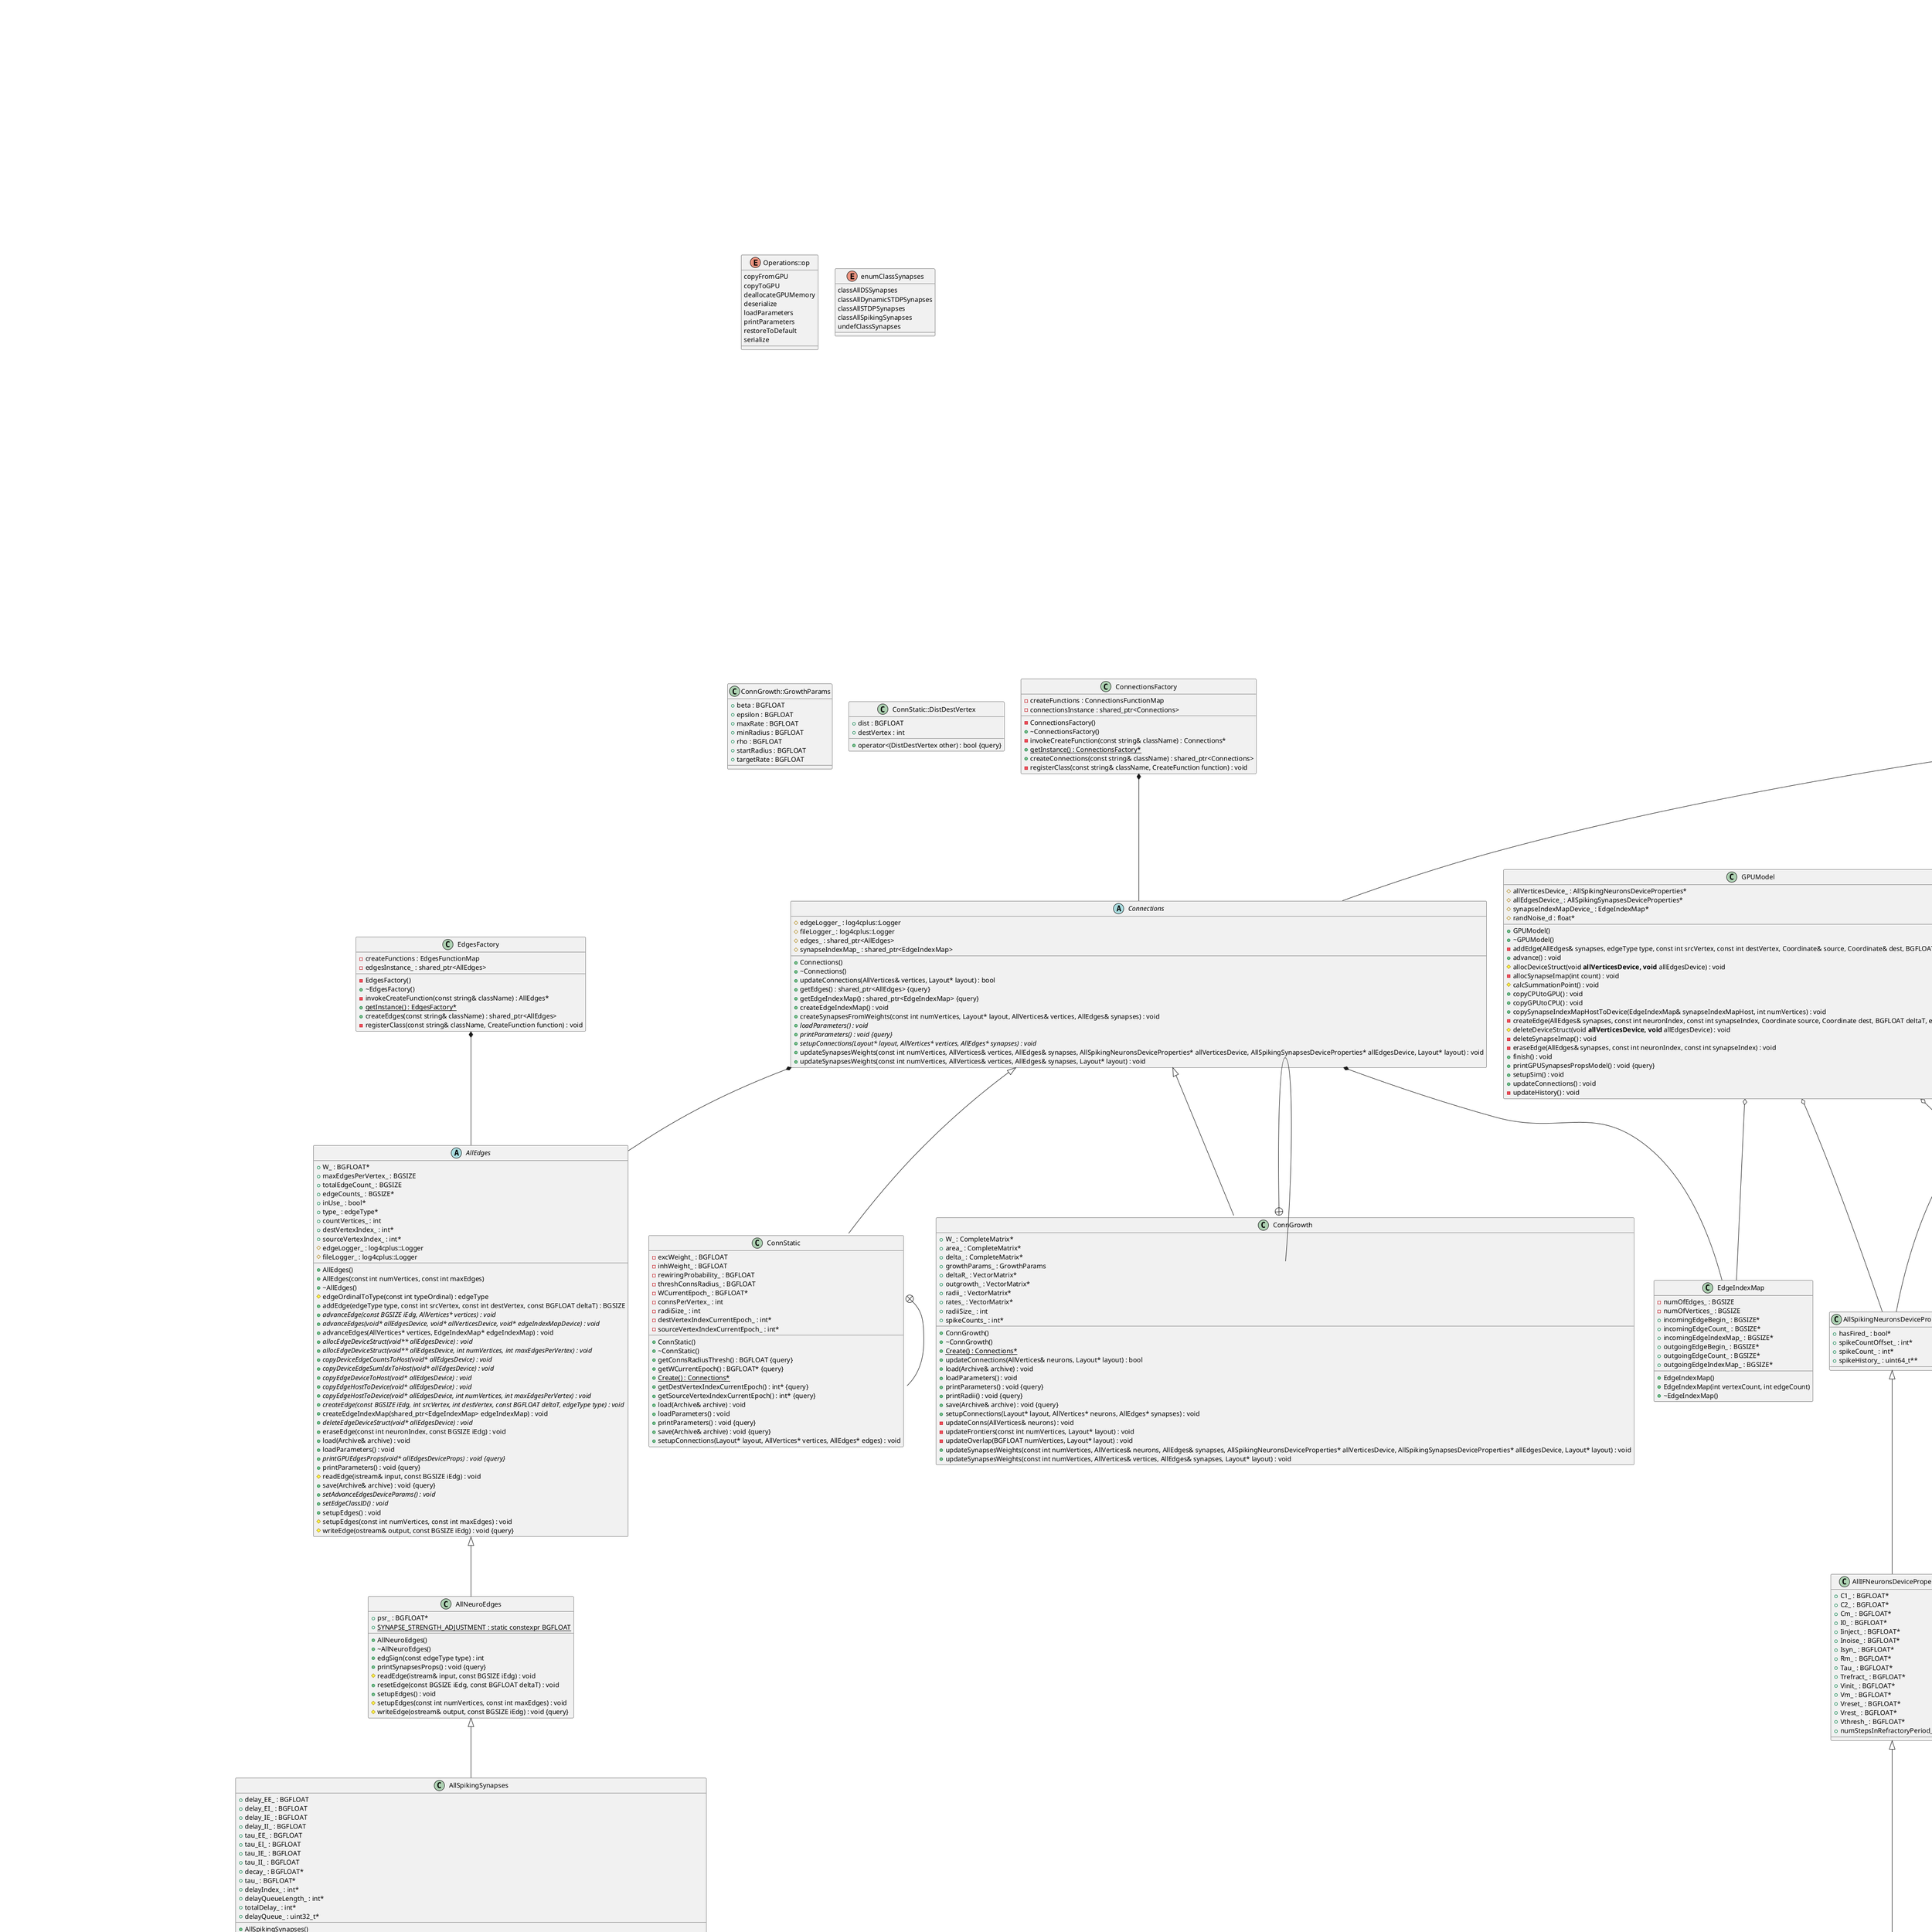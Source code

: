 @startuml GraphittiClassDiagram





/' Objects '/

class AllDSSynapses {
	+AllDSSynapses()
	+AllDSSynapses(const int numVertices, const int maxEdges)
	+~AllDSSynapses()
	+{static} Create() : AllEdges*
	+D_ : BGFLOAT*
	+F_ : BGFLOAT*
	+U_ : BGFLOAT*
	+r_ : BGFLOAT*
	+u_ : BGFLOAT*
	+lastSpike_ : uint64_t*
	#allocDeviceStruct(AllDSSynapsesDeviceProperties& allEdges, int numVertices, int maxEdgesPerVertex) : void
	+allocEdgeDeviceStruct(void** allEdgesDevice) : void
	+allocEdgeDeviceStruct(void** allEdgesDevice, int numVertices, int maxEdgesPerVertex) : void
	#changePSR(const BGSIZE iEdg, const BGFLOAT deltaT) : void
	#copyDeviceToHost(AllDSSynapsesDeviceProperties& allEdgesDeviceProps) : void
	+copyEdgeDeviceToHost(void* allEdgesDevice) : void
	+copyEdgeHostToDevice(void* allEdgesDevice) : void
	+copyEdgeHostToDevice(void* allEdgesDevice, int numVertices, int maxEdgesPerVertex) : void
	#copyHostToDevice(void* allEdgesDevice, AllDSSynapsesDeviceProperties& allEdgesDeviceProps, int numVertices, int maxEdgesPerVertex) : void
	+createEdge(const BGSIZE iEdg, int srcVertex, int destVertex, const BGFLOAT deltaT, edgeType type) : void
	#deleteDeviceStruct(AllDSSynapsesDeviceProperties& allEdgesDeviceProps) : void
	+deleteEdgeDeviceStruct(void* allEdgesDevice) : void
	+printGPUEdgesProps(void* allEdgesDeviceProps) : void {query}
	+printParameters() : void {query}
	+printSynapsesProps() : void {query}
	#readEdge(istream& input, const BGSIZE iEdg) : void
	+resetEdge(const BGSIZE iEdg, const BGFLOAT deltaT) : void
	+setEdgeClassID() : void
	+setupEdges() : void
	#setupEdges(const int numVertices, const int maxEdges) : void
	#writeEdge(ostream& output, const BGSIZE iEdg) : void {query}
}


class AllDynamicSTDPSynapses {
	+AllDynamicSTDPSynapses()
	+AllDynamicSTDPSynapses(const int numVertices, const int maxEdges)
	+~AllDynamicSTDPSynapses()
	+{static} Create() : AllEdges*
	+D_ : BGFLOAT*
	+F_ : BGFLOAT*
	+U_ : BGFLOAT*
	+r_ : BGFLOAT*
	+u_ : BGFLOAT*
	+lastSpike_ : uint64_t*
	#allocDeviceStruct(AllDynamicSTDPSynapsesDeviceProperties& allEdges, int numVertices, int maxEdgesPerVertex) : void
	+allocEdgeDeviceStruct(void** allEdgesDevice) : void
	+allocEdgeDeviceStruct(void** allEdgesDevice, int numVertices, int maxEdgesPerVertex) : void
	#changePSR(const BGSIZE iEdg, const BGFLOAT deltaT) : void
	#copyDeviceToHost(AllDynamicSTDPSynapsesDeviceProperties& allEdgesDeviceProps) : void
	+copyEdgeDeviceToHost(void* allEdgesDevice) : void
	+copyEdgeHostToDevice(void* allEdgesDevice) : void
	+copyEdgeHostToDevice(void* allEdgesDevice, int numVertices, int maxEdgesPerVertex) : void
	#copyHostToDevice(void* allEdgesDevice, AllDynamicSTDPSynapsesDeviceProperties& allEdgesDeviceProps, int numVertices, int maxEdgesPerVertex) : void
	+createEdge(const BGSIZE iEdg, int srcVertex, int destVertex, const BGFLOAT deltaT, edgeType type) : void
	#deleteDeviceStruct(AllDynamicSTDPSynapsesDeviceProperties& allEdgesDeviceProps) : void
	+deleteEdgeDeviceStruct(void* allEdgesDevice) : void
	+printGPUEdgesProps(void* allEdgesDeviceProps) : void {query}
	+printParameters() : void {query}
	+printSynapsesProps() : void {query}
	#readEdge(istream& input, const BGSIZE iEdg) : void
	+resetEdge(const BGSIZE iEdg, const BGFLOAT deltaT) : void
	+setEdgeClassID() : void
	+setupEdges() : void
	#setupEdges(const int numVertices, const int maxEdges) : void
	#writeEdge(ostream& output, const BGSIZE iEdg) : void {query}
}


abstract class AllEdges {
	+AllEdges()
	+AllEdges(const int numVertices, const int maxEdges)
	+~AllEdges()
	+W_ : BGFLOAT*
	+maxEdgesPerVertex_ : BGSIZE
	+totalEdgeCount_ : BGSIZE
	+edgeCounts_ : BGSIZE*
	+inUse_ : bool*
	#edgeOrdinalToType(const int typeOrdinal) : edgeType
	+type_ : edgeType*
	+countVertices_ : int
	+destVertexIndex_ : int*
	+sourceVertexIndex_ : int*
	#edgeLogger_ : log4cplus::Logger
	#fileLogger_ : log4cplus::Logger
	+addEdge(edgeType type, const int srcVertex, const int destVertex, const BGFLOAT deltaT) : BGSIZE
	+{abstract} advanceEdge(const BGSIZE iEdg, AllVertices* vertices) : void
	+{abstract} advanceEdges(void* allEdgesDevice, void* allVerticesDevice, void* edgeIndexMapDevice) : void
	+advanceEdges(AllVertices* vertices, EdgeIndexMap* edgeIndexMap) : void
	+{abstract} allocEdgeDeviceStruct(void** allEdgesDevice) : void
	+{abstract} allocEdgeDeviceStruct(void** allEdgesDevice, int numVertices, int maxEdgesPerVertex) : void
	+{abstract} copyDeviceEdgeCountsToHost(void* allEdgesDevice) : void
	+{abstract} copyDeviceEdgeSumIdxToHost(void* allEdgesDevice) : void
	+{abstract} copyEdgeDeviceToHost(void* allEdgesDevice) : void
	+{abstract} copyEdgeHostToDevice(void* allEdgesDevice) : void
	+{abstract} copyEdgeHostToDevice(void* allEdgesDevice, int numVertices, int maxEdgesPerVertex) : void
	+{abstract} createEdge(const BGSIZE iEdg, int srcVertex, int destVertex, const BGFLOAT deltaT, edgeType type) : void
	+createEdgeIndexMap(shared_ptr<EdgeIndexMap> edgeIndexMap) : void
	+{abstract} deleteEdgeDeviceStruct(void* allEdgesDevice) : void
	+eraseEdge(const int neuronIndex, const BGSIZE iEdg) : void
	+load(Archive& archive) : void
	+loadParameters() : void
	+{abstract} printGPUEdgesProps(void* allEdgesDeviceProps) : void {query}
	+printParameters() : void {query}
	#readEdge(istream& input, const BGSIZE iEdg) : void
	+save(Archive& archive) : void {query}
	+{abstract} setAdvanceEdgesDeviceParams() : void
	+{abstract} setEdgeClassID() : void
	+setupEdges() : void
	#setupEdges(const int numVertices, const int maxEdges) : void
	#writeEdge(ostream& output, const BGSIZE iEdg) : void {query}
}


class AllIFNeurons {
	+AllIFNeurons()
	+~AllIFNeurons()
	-IinjectRange_ : BGFLOAT
	-InoiseRange_ : BGFLOAT
	-VinitRange_ : BGFLOAT
	-VresetRange_ : BGFLOAT
	-VrestingRange_ : BGFLOAT
	-VthreshRange_ : BGFLOAT
	-starterVresetRange_ : BGFLOAT
	-starterVthreshRange_ : BGFLOAT
	+C1_ : BGFLOAT*
	+C2_ : BGFLOAT*
	+Cm_ : BGFLOAT*
	+I0_ : BGFLOAT*
	+Iinject_ : BGFLOAT*
	+Inoise_ : BGFLOAT*
	+Isyn_ : BGFLOAT*
	+Rm_ : BGFLOAT*
	+Tau_ : BGFLOAT*
	+Trefract_ : BGFLOAT*
	+Vinit_ : BGFLOAT*
	+Vm_ : BGFLOAT*
	+Vreset_ : BGFLOAT*
	+Vrest_ : BGFLOAT*
	+Vthresh_ : BGFLOAT*
	+numStepsInRefractoryPeriod_ : int*
	+toString(const int index) : string {query}
	+advanceVertices(AllEdges& synapses, void* allVerticesDevice, void* allEdgesDevice, float* randNoise, EdgeIndexMap* edgeIndexMapDevice) : void
	#allocDeviceStruct(AllIFNeuronsDeviceProperties& allVerticesDevice) : void
	+allocNeuronDeviceStruct(void** allVerticesDevice) : void
	+clearNeuronSpikeCounts(void* allVerticesDevice) : void
	#copyDeviceToHost(AllIFNeuronsDeviceProperties& allVerticesDevice) : void
	#copyHostToDevice(AllIFNeuronsDeviceProperties& allVerticesDevice) : void
	+copyNeuronDeviceSpikeCountsToHost(void* allVerticesDevice) : void
	+copyNeuronDeviceSpikeHistoryToHost(void* allVerticesDevice) : void
	+copyNeuronDeviceToHost(void* allVerticesDevice) : void
	+copyNeuronHostToDevice(void* allVerticesDevice) : void
	+createAllVertices(Layout* layout) : void
	#createNeuron(int neuronIndex, Layout* layout) : void
	#deleteDeviceStruct(AllIFNeuronsDeviceProperties& allVerticesDevice) : void
	+deleteNeuronDeviceStruct(void* allVerticesDevice) : void
	+deserialize(istream& input) : void
	#initNeuronConstsFromParamValues(int neuronIndex, const BGFLOAT deltaT) : void
	+loadParameters() : void
	+printParameters() : void {query}
	#readNeuron(istream& input, int i) : void
	+serialize(ostream& output) : void {query}
	#setNeuronDefaults(const int index) : void
	+setupVertices() : void
	#writeNeuron(ostream& output, int i) : void {query}
}


class AllIZHNeurons {
	+AllIZHNeurons()
	+~AllIZHNeurons()
	+{static} Create() : AllVertices*
	-excAconst_ : BGFLOAT
	-excBconst_ : BGFLOAT
	-excCconst_ : BGFLOAT
	-excDconst_ : BGFLOAT
	-inhAconst_ : BGFLOAT
	-inhBconst_ : BGFLOAT
	-inhCconst_ : BGFLOAT
	-inhDconst_ : BGFLOAT
	+Aconst_ : BGFLOAT*
	+Bconst_ : BGFLOAT*
	+C3_ : BGFLOAT*
	+Cconst_ : BGFLOAT*
	+Dconst_ : BGFLOAT*
	+u_ : BGFLOAT*
	-{static} DEFAULT_a : static constexpr BGFLOAT
	-{static} DEFAULT_b : static constexpr BGFLOAT
	-{static} DEFAULT_c : static constexpr BGFLOAT
	-{static} DEFAULT_d : static constexpr BGFLOAT
	+toString(const int index) : string {query}
	#advanceNeuron(const int index) : void
	+advanceVertices(AllEdges& synapses, void* allVerticesDevice, void* allEdgesDevice, float* randNoise, EdgeIndexMap* edgeIndexMapDevice) : void
	#allocDeviceStruct(AllIZHNeuronsDeviceProperties& allVerticesDevice) : void
	+allocNeuronDeviceStruct(void** allVerticesDevice) : void
	+clearNeuronSpikeCounts(void* allVerticesDevice) : void
	#copyDeviceToHost(AllIZHNeuronsDeviceProperties& allVerticesDevice) : void
	#copyHostToDevice(AllIZHNeuronsDeviceProperties& allVerticesDevice) : void
	+copyNeuronDeviceSpikeCountsToHost(void* allVerticesDevice) : void
	+copyNeuronDeviceSpikeHistoryToHost(void* allVerticesDevice) : void
	+copyNeuronDeviceToHost(void* allVerticesDevice) : void
	+copyNeuronHostToDevice(void* allVerticesDevice) : void
	+createAllVertices(Layout* layout) : void
	#createNeuron(int neuronIndex, Layout* layout) : void
	#deleteDeviceStruct(AllIZHNeuronsDeviceProperties& allVerticesDevice) : void
	+deleteNeuronDeviceStruct(void* allVerticesDevice) : void
	+deserialize(istream& input) : void
	#fire(const int index) : void
	#initNeuronConstsFromParamValues(int neuronIndex, const BGFLOAT deltaT) : void
	+printParameters() : void {query}
	#readNeuron(istream& input, int index) : void
	+serialize(ostream& output) : void {query}
	#setNeuronDefaults(const int index) : void
	+setupVertices() : void
	#writeNeuron(ostream& output, int index) : void {query}
}


class AllLIFNeurons {
	+AllLIFNeurons()
	+~AllLIFNeurons()
	+{static} Create() : AllVertices*
	#advanceNeuron(const int index) : void
	+advanceVertices(AllEdges& synapses, void* allVerticesDevice, void* allEdgesDevice, float* randNoise, EdgeIndexMap* edgeIndexMapDevice) : void
	#fire(const int index) : void
	+printParameters() : void {query}
}


class AllNeuroEdges {
	+AllNeuroEdges()
	+~AllNeuroEdges()
	+psr_ : BGFLOAT*
	+edgSign(const edgeType type) : int
	+{static} SYNAPSE_STRENGTH_ADJUSTMENT : static constexpr BGFLOAT
	+printSynapsesProps() : void {query}
	#readEdge(istream& input, const BGSIZE iEdg) : void
	+resetEdge(const BGSIZE iEdg, const BGFLOAT deltaT) : void
	+setupEdges() : void
	#setupEdges(const int numVertices, const int maxEdges) : void
	#writeEdge(ostream& output, const BGSIZE iEdg) : void {query}
}


class AllSTDPSynapses {
	+AllSTDPSynapses()
	+AllSTDPSynapses(const int numVertices, const int maxEdges)
	+~AllSTDPSynapses()
	+{static} Create() : AllEdges*
	+Aneg_E_ : BGFLOAT
	+Aneg_I_ : BGFLOAT
	+Apos_E_ : BGFLOAT
	+Apos_I_ : BGFLOAT
	+Wex_E_ : BGFLOAT
	+Wex_I_ : BGFLOAT
	+defaultSTDPgap_ : BGFLOAT
	#synapticWeightModification(const BGSIZE iEdg, BGFLOAT edgeWeight, double delta) : BGFLOAT
	+tauneg_E_ : BGFLOAT
	+tauneg_I_ : BGFLOAT
	+taupos_E_ : BGFLOAT
	+taupos_I_ : BGFLOAT
	+tauspost_E_ : BGFLOAT
	+tauspost_I_ : BGFLOAT
	+tauspre_E_ : BGFLOAT
	+tauspre_I_ : BGFLOAT
	+Aneg_ : BGFLOAT*
	+Apos_ : BGFLOAT*
	+STDPgap_ : BGFLOAT*
	+Wex_ : BGFLOAT*
	+muneg_ : BGFLOAT*
	+mupos_ : BGFLOAT*
	+tauneg_ : BGFLOAT*
	+taupos_ : BGFLOAT*
	+tauspost_ : BGFLOAT*
	+tauspre_ : BGFLOAT*
	+allowBackPropagation() : bool
	#isSpikeQueuePost(const BGSIZE iEdg) : bool
	+delayIndexPost_ : int*
	+delayQueuePostLength_ : int*
	+totalDelayPost_ : int*
	+delayQueuePost_ : uint32_t*
	+advanceEdge(const BGSIZE iEdg, AllVertices* neurons) : void
	+advanceEdges(void* allEdgesDevice, void* allVerticesDevice, void* edgeIndexMapDevice) : void
	#allocDeviceStruct(AllSTDPSynapsesDeviceProperties& allEdgesDevice, int numVertices, int maxEdgesPerVertex) : void
	+allocEdgeDeviceStruct(void** allEdgesDevice) : void
	+allocEdgeDeviceStruct(void** allEdgesDevice, int numVertices, int maxEdgesPerVertex) : void
	#copyDeviceToHost(AllSTDPSynapsesDeviceProperties& allEdgesDevice) : void
	+copyEdgeDeviceToHost(void* allEdgesDevice) : void
	+copyEdgeHostToDevice(void* allEdgesDevice) : void
	+copyEdgeHostToDevice(void* allEdgesDevice, int numVertices, int maxEdgesPerVertex) : void
	#copyHostToDevice(void* allEdgesDevice, AllSTDPSynapsesDeviceProperties& allEdgesDeviceProps, int numVertices, int maxEdgesPerVertex) : void
	+createEdge(const BGSIZE iEdg, int srcVertex, int destVertex, const BGFLOAT deltaT, edgeType type) : void
	#deleteDeviceStruct(AllSTDPSynapsesDeviceProperties& allEdgesDevice) : void
	+deleteEdgeDeviceStruct(void* allEdgesDevice) : void
	#initSpikeQueue(const BGSIZE iEdg) : void
	+loadParameters() : void
	+postSpikeHit(const BGSIZE iEdg) : void
	+printGPUEdgesProps(void* allEdgesDeviceProps) : void {query}
	+printParameters() : void {query}
	+printSynapsesProps() : void {query}
	#readEdge(istream& input, const BGSIZE iEdg) : void
	+resetEdge(const BGSIZE iEdg, const BGFLOAT deltaT) : void
	+setEdgeClassID() : void
	+setupEdges() : void
	#setupEdges(const int numVertices, const int maxEdges) : void
	-stdpLearning(const BGSIZE iEdg, double delta, double epost, double epre, int srcVertex, int destVertex) : void
	#writeEdge(ostream& output, const BGSIZE iEdg) : void {query}
}


abstract class AllSpikingNeurons {
	+AllSpikingNeurons()
	+~AllSpikingNeurons()
	#fAllowBackPropagation_ : bool
	+getSpikeHistory(int index, int offIndex) : uint64_t
	+vertexEvents_ : vector<EventBuffer>
	+hasFired_ : vector<bool>
	#{abstract} advanceNeuron(const int index) : void
	+advanceVertices(AllEdges& synapses, const EdgeIndexMap* edgeIndexMap) : void
	#clearDeviceSpikeCounts(AllSpikingNeuronsDeviceProperties& allVerticesDevice) : void
	+{abstract} clearNeuronSpikeCounts(void* allVerticesDevice) : void
	+clearSpikeCounts() : void
	#copyDeviceSpikeCountsToHost(AllSpikingNeuronsDeviceProperties& allVerticesDevice) : void
	#copyDeviceSpikeHistoryToHost(AllSpikingNeuronsDeviceProperties& allVerticesDevice) : void
	+{abstract} copyNeuronDeviceSpikeCountsToHost(void* allVerticesDevice) : void
	+{abstract} copyNeuronDeviceSpikeHistoryToHost(void* allVerticesDevice) : void
	#fire(const int index) : void
	+setAdvanceVerticesDeviceParams(AllEdges& synapses) : void
	+setupVertices() : void
}


class AllSpikingSynapses {
	+AllSpikingSynapses()
	+AllSpikingSynapses(const int numVertices, const int maxEdges)
	+~AllSpikingSynapses()
	+{static} Create() : AllEdges*
	+delay_EE_ : BGFLOAT
	+delay_EI_ : BGFLOAT
	+delay_IE_ : BGFLOAT
	+delay_II_ : BGFLOAT
	+tau_EE_ : BGFLOAT
	+tau_EI_ : BGFLOAT
	+tau_IE_ : BGFLOAT
	+tau_II_ : BGFLOAT
	+decay_ : BGFLOAT*
	+tau_ : BGFLOAT*
	+allowBackPropagation() : bool
	#isSpikeQueue(const BGSIZE iEdg) : bool
	#updateDecay(const BGSIZE iEdg, const BGFLOAT deltaT) : bool
	+delayIndex_ : int*
	+delayQueueLength_ : int*
	+totalDelay_ : int*
	+delayQueue_ : uint32_t*
	+advanceEdge(const BGSIZE iEdg, AllVertices* neurons) : void
	+advanceEdges(void* allEdgesDevice, void* allVerticesDevice, void* edgeIndexMapDevice) : void
	#allocDeviceStruct(AllSpikingSynapsesDeviceProperties& allEdgesDevice, int numVertices, int maxEdgesPerVertex) : void
	+allocEdgeDeviceStruct(void** allEdgesDevice) : void
	+allocEdgeDeviceStruct(void** allEdgesDevice, int numVertices, int maxEdgesPerVertex) : void
	#changePSR(const BGSIZE iEdg, const BGFLOAT deltaT) : void
	+copyDeviceEdgeCountsToHost(void* allEdgesDevice) : void
	+copyDeviceEdgeSumIdxToHost(void* allEdgesDevice) : void
	#copyDeviceToHost(AllSpikingSynapsesDeviceProperties& allEdgesDevice) : void
	+copyEdgeDeviceToHost(void* allEdgesDevice) : void
	+copyEdgeHostToDevice(void* allEdgesDevice) : void
	+copyEdgeHostToDevice(void* allEdgesDevice, int numVertices, int maxEdgesPerVertex) : void
	#copyHostToDevice(void* allEdgesDevice, AllSpikingSynapsesDeviceProperties& allEdgesDeviceProps, int numVertices, int maxEdgesPerVertex) : void
	+createEdge(const BGSIZE iEdg, int srcVertex, int destVertex, const BGFLOAT deltaT, edgeType type) : void
	#deleteDeviceStruct(AllSpikingSynapsesDeviceProperties& allEdgesDevice) : void
	+deleteEdgeDeviceStruct(void* allEdgesDevice) : void
	#initSpikeQueue(const BGSIZE iEdg) : void
	+loadParameters() : void
	+postSpikeHit(const BGSIZE iEdg) : void
	+preSpikeHit(const BGSIZE iEdg) : void
	+printGPUEdgesProps(void* allEdgesDeviceProps) : void {query}
	+printParameters() : void {query}
	+printSynapsesProps() : void {query}
	#readEdge(istream& input, const BGSIZE iEdg) : void
	+resetEdge(const BGSIZE iEdg, const BGFLOAT deltaT) : void
	+setAdvanceEdgesDeviceParams() : void
	+setEdgeClassID() : void
	+setupEdges() : void
	#setupEdges(const int numVertices, const int maxEdges) : void
	#writeEdge(ostream& output, const BGSIZE iEdg) : void {query}
}


abstract class AllVertices {
	+AllVertices()
	+~AllVertices()
	+summationPoints_ : BGFLOAT*
	#size_ : int
	#fileLogger_ : log4cplus::Logger
	#vertexLogger_ : log4cplus::Logger
	+{abstract} toString(const int i) : string {query}
	+{abstract} advanceVertices(AllEdges& edges, void* allVerticesDevice, void* allEdgesDevice, float* randNoise, EdgeIndexMap* edgeIndexMapDevice) : void
	+{abstract} advanceVertices(AllEdges& edges, const EdgeIndexMap* edgeIndexMap) : void
	+{abstract} allocNeuronDeviceStruct(void** allVerticesDevice) : void
	+{abstract} copyNeuronDeviceToHost(void* allVerticesDevice) : void
	+{abstract} copyNeuronHostToDevice(void* allVerticesDevice) : void
	+{abstract} createAllVertices(Layout* layout) : void
	+{abstract} deleteNeuronDeviceStruct(void* allVerticesDevice) : void
	+{abstract} loadParameters() : void
	+printParameters() : void {query}
	+{abstract} setAdvanceVerticesDeviceParams(AllEdges& edges) : void
	+setupVertices() : void
}


class CPUModel {
	+CPUModel()
	+~CPUModel()
	+advance() : void
	+copyCPUtoGPU() : void
	+copyGPUtoCPU() : void
	+finish() : void
	+updateConnections() : void
}


class ConnGrowth {
	+ConnGrowth()
	+~ConnGrowth()
	+W_ : CompleteMatrix*
	+area_ : CompleteMatrix*
	+delta_ : CompleteMatrix*
	+{static} Create() : Connections*
	+growthParams_ : GrowthParams
	+deltaR_ : VectorMatrix*
	+outgrowth_ : VectorMatrix*
	+radii_ : VectorMatrix*
	+rates_ : VectorMatrix*
	+updateConnections(AllVertices& neurons, Layout* layout) : bool
	+radiiSize_ : int
	+spikeCounts_ : int*
	+load(Archive& archive) : void
	+loadParameters() : void
	+printParameters() : void {query}
	+printRadii() : void {query}
	+save(Archive& archive) : void {query}
	+setupConnections(Layout* layout, AllVertices* neurons, AllEdges* synapses) : void
	-updateConns(AllVertices& neurons) : void
	-updateFrontiers(const int numVertices, Layout* layout) : void
	-updateOverlap(BGFLOAT numVertices, Layout* layout) : void
	+updateSynapsesWeights(const int numVertices, AllVertices& neurons, AllEdges& synapses, AllSpikingNeuronsDeviceProperties* allVerticesDevice, AllSpikingSynapsesDeviceProperties* allEdgesDevice, Layout* layout) : void
	+updateSynapsesWeights(const int numVertices, AllVertices& vertices, AllEdges& synapses, Layout* layout) : void
}


class ConnStatic {
	+ConnStatic()
	+~ConnStatic()
	-excWeight_ : BGFLOAT
	+getConnsRadiusThresh() : BGFLOAT {query}
	-inhWeight_ : BGFLOAT
	-rewiringProbability_ : BGFLOAT
	-threshConnsRadius_ : BGFLOAT
	-WCurrentEpoch_ : BGFLOAT*
	+getWCurrentEpoch() : BGFLOAT* {query}
	+{static} Create() : Connections*
	-connsPerVertex_ : int
	-radiiSize_ : int
	-destVertexIndexCurrentEpoch_ : int*
	+getDestVertexIndexCurrentEpoch() : int* {query}
	+getSourceVertexIndexCurrentEpoch() : int* {query}
	-sourceVertexIndexCurrentEpoch_ : int*
	+load(Archive& archive) : void
	+loadParameters() : void
	+printParameters() : void {query}
	+save(Archive& archive) : void {query}
	+setupConnections(Layout* layout, AllVertices* vertices, AllEdges* edges) : void
}


abstract class Connections {
	+Connections()
	+~Connections()
	+updateConnections(AllVertices& vertices, Layout* layout) : bool
	#edgeLogger_ : log4cplus::Logger
	#fileLogger_ : log4cplus::Logger
	#edges_ : shared_ptr<AllEdges>
	+getEdges() : shared_ptr<AllEdges> {query}
	+getEdgeIndexMap() : shared_ptr<EdgeIndexMap> {query}
	#synapseIndexMap_ : shared_ptr<EdgeIndexMap>
	+createEdgeIndexMap() : void
	+createSynapsesFromWeights(const int numVertices, Layout* layout, AllVertices& vertices, AllEdges& synapses) : void
	+{abstract} loadParameters() : void
	+{abstract} printParameters() : void {query}
	+{abstract} setupConnections(Layout* layout, AllVertices* vertices, AllEdges* synapses) : void
	+updateSynapsesWeights(const int numVertices, AllVertices& vertices, AllEdges& synapses, AllSpikingNeuronsDeviceProperties* allVerticesDevice, AllSpikingSynapsesDeviceProperties* allEdgesDevice, Layout* layout) : void
	+updateSynapsesWeights(const int numVertices, AllVertices& vertices, AllEdges& synapses, Layout* layout) : void
}


class ConnectionsFactory {
	-ConnectionsFactory()
	+~ConnectionsFactory()
	-invokeCreateFunction(const string& className) : Connections*
	+{static} getInstance() : ConnectionsFactory*
	-createFunctions : ConnectionsFunctionMap
	-connectionsInstance : shared_ptr<Connections>
	+createConnections(const string& className) : shared_ptr<Connections>
	-registerClass(const string& className, CreateFunction function) : void
}


class DynamicLayout {
	+DynamicLayout()
	+~DynamicLayout()
	-fractionEndogenouslyActive_ : BGFLOAT
	-fractionExcitatory_ : BGFLOAT
	+{static} Create() : Layout*
	+edgType(const int srcVertex, const int destVertex) : edgeType
	+generateVertexTypeMap(int numVertices) : void
	+initStarterMap(const int numVertices) : void
	+loadParameters() : void
	+printParameters() : void {query}
}


class EdgesFactory {
	-EdgesFactory()
	+~EdgesFactory()
	-invokeCreateFunction(const string& className) : AllEdges*
	+{static} getInstance() : EdgesFactory*
	-createFunctions : EdgesFunctionMap
	+createEdges(const string& className) : shared_ptr<AllEdges>
	-edgesInstance_ : shared_ptr<AllEdges>
	-registerClass(const string& className, CreateFunction function) : void
}


class EventBuffer {
	+EventBuffer(int maxEvents)
	-epochStart_ : int
	+getNumElementsInEpoch() : int {query}
	-numElementsInEpoch_ : int
	-bufferEnd_ : int
	-bufferFront_ : int
	+getPastEvent(int offset) : uint64_t {query}
	+operator[](int i) : uint64_t {query}
	-dataSeries_ : vector<uint64_t>
	+clear() : void
	+insertEvent(uint64_t timeStep) : void
	+resize(int maxEvents) : void
	+startNewEpoch() : void
}


class FixedLayout {
	+FixedLayout()
	+~FixedLayout()
	+{static} Create() : Layout*
	+edgType(const int srcVertex, const int destVertex) : edgeType
	+generateVertexTypeMap(int numVertices) : void
	+initStarterMap(const int numVertices) : void
	+loadParameters() : void
	+printParameters() : void {query}
}


class GPUModel {
	+GPUModel()
	+~GPUModel()
	#allVerticesDevice_ : AllSpikingNeuronsDeviceProperties*
	#allEdgesDevice_ : AllSpikingSynapsesDeviceProperties*
	#synapseIndexMapDevice_ : EdgeIndexMap*
	#randNoise_d : float*
	-addEdge(AllEdges& synapses, edgeType type, const int srcVertex, const int destVertex, Coordinate& source, Coordinate& dest, BGFLOAT deltaT) : void
	+advance() : void
	#allocDeviceStruct(void** allVerticesDevice, void** allEdgesDevice) : void
	-allocSynapseImap(int count) : void
	#calcSummationPoint() : void
	+copyCPUtoGPU() : void
	+copyGPUtoCPU() : void
	+copySynapseIndexMapHostToDevice(EdgeIndexMap& synapseIndexMapHost, int numVertices) : void
	-createEdge(AllEdges& synapses, const int neuronIndex, const int synapseIndex, Coordinate source, Coordinate dest, BGFLOAT deltaT, edgeType type) : void
	#deleteDeviceStruct(void** allVerticesDevice, void** allEdgesDevice) : void
	-deleteSynapseImap() : void
	-eraseEdge(AllEdges& synapses, const int neuronIndex, const int synapseIndex) : void
	+finish() : void
	+printGPUSynapsesPropsModel() : void {query}
	+setupSim() : void
	+updateConnections() : void
	-updateHistory() : void
}


class GenericFunctionNode {
	+GenericFunctionNode(const Operations::op& operationType, const std::function<void ( )>& function)
	-function<void()
	+~GenericFunctionNode()
	+invokeFunction(const Operations::op& operation) : bool {query}
}


class Hdf5GrowthRecorder {
	+Hdf5GrowthRecorder()
	+~Hdf5GrowthRecorder()
	#radiiHistory_ : BGFLOAT*
	#ratesHistory_ : BGFLOAT*
	#dataSetRadiiHist_ : DataSet
	#dataSetRatesHist_ : DataSet
	+{static} Create() : Recorder*
	+compileHistories(AllVertices& neurons) : void
	+getValues() : void
	#initDataSet() : void
	+initDefaultValues() : void
	+initValues() : void
	+printParameters() : void
	+term() : void
	#writeRadiiRates() : void
}


class Hdf5Recorder {
	+Hdf5Recorder()
	#dataSetNeuronThresh_ : DataSet*
	#dataSetNeuronTypes_ : DataSet*
	#dataSetProbedNeurons_ : DataSet*
	#dataSetSimulationEndTime_ : DataSet*
	#dataSetSpikesHist_ : DataSet*
	#dataSetSpikesProbedNeurons_ : DataSet*
	#dataSetStarterNeurons_ : DataSet*
	#dataSetTsim_ : DataSet*
	#dataSetXloc_ : DataSet*
	#dataSetYloc_ : DataSet*
	#resultOut_ : H5File*
	+{static} Create() : Recorder*
	#offsetSpikesProbedNeurons_ : hsize_t*
	#spikesHistory_ : int*
	#spikesProbedNeurons_ : vector<uint64_t>*
	+compileHistories(AllVertices& neurons) : void
	#getStarterNeuronMatrix(VectorMatrix& matrix, const bool* starterMap) : void
	+getValues() : void
	+init() : void
	#initDataSet() : void
	+initDefaultValues() : void
	+initValues() : void
	+printParameters() : void
	+saveSimData(const AllVertices& neurons) : void
	+term() : void
}


abstract class IFunctionNode {
	+~IFunctionNode()
	#operationType_ : Operations::op
	+{abstract} invokeFunction(const Operations::op& operation) : bool {query}
}


abstract class Recorder {
	+~Recorder()
	#fileLogger_ : log4cplus::Logger
	#resultFileName_ : string
	+{abstract} compileHistories(AllVertices& vertices) : void
	#{abstract} getStarterNeuronMatrix(VectorMatrix& matrix, const bool* starterMap) : void
	+{abstract} getValues() : void
	+{abstract} init() : void
	+{abstract} initDefaultValues() : void
	+{abstract} initValues() : void
	+{abstract} printParameters() : void
	+{abstract} saveSimData(const AllVertices& vertices) : void
	+{abstract} term() : void
}


abstract class Layout {
	+Layout()
	+~Layout()
	+numCallerVertices_ : BGSIZE
	+numEndogenouslyActiveNeurons_ : BGSIZE
	+dist2_ : CompleteMatrix*
	+dist_ : CompleteMatrix*
	+xloc_ : VectorMatrix*
	+yloc_ : VectorMatrix*
	-gridLayout_ : bool
	+starterMap_ : bool*
	+{abstract} edgType(const int srcVertex, const int destVertex) : edgeType
	#fileLogger_ : log4cplus::Logger
	+getVertices() : shared_ptr<AllVertices> {query}
	#vertices_ : shared_ptr<AllVertices>
	#callerVertexList_ : vector<int>
	#endogenouslyActiveNeuronList_ : vector<int>
	#inhibitoryNeuronLayout_ : vector<int>
	+probedNeuronList_ : vector<int>
	#psapVertexList_ : vector<int>
	#responderVertexList_ : vector<int>
	+vertexTypeMap_ : vertexType*
	+generateVertexTypeMap(int numVertices) : void
	+initStarterMap(const int numVertices) : void
	-initVerticesLocs() : void
	+{abstract} loadParameters() : void
	+printParameters() : void {query}
	+setupLayout() : void
}


class LayoutFactory {
	-LayoutFactory()
	+~LayoutFactory()
	-invokeCreateFunction(const string& className) : Layout*
	+{static} getInstance() : LayoutFactory*
	-createFunctions : LayoutFunctionMap
	+createLayout(const string& className) : shared_ptr<Layout>
	-layoutInstance : shared_ptr<Layout>
	-registerClass(const string& className, CreateFunction function) : void
}


abstract class Model {
	+Model()
	+~Model()
	#fileLogger_ : log4cplus::Logger
	#connections_ : shared_ptr<Connections>
	+getConnections() : shared_ptr<Connections> {query}
	+getRecorder() : shared_ptr<Recorder> {query}
	#recorder_ : shared_ptr<Recorder>
	+getLayout() : shared_ptr<Layout> {query}
	#layout_ : shared_ptr<Layout>
	+{abstract} advance() : void
	#{abstract} copyCPUtoGPU() : void
	#{abstract} copyGPUtoCPU() : void
	#createAllVertices() : void
	+{abstract} finish() : void
	#logSimStep() : void {query}
	+saveResults() : void
	+setupSim() : void
	+{abstract} updateConnections() : void
	+updateHistory() : void
}


class OperationManager {
	-OperationManager()
	+~OperationManager()
	+{static} getInstance() : OperationManager&
	-functionList_ : list<unique_ptr<IFunctionNode>>
	-logger_ : log4cplus::Logger
	+operationToString(const Operations::op& operation) : string {query}
	+executeOperation(const Operations::op& operation) : void {query}
	+registerOperation(const Operations::op& operation, const function<void ( )>& function) : void
}


class Operations {
}


class RecorderFactory {
	-RecorderFactory()
	+~RecorderFactory()
	-invokeCreateFunction(const string& className) : Recorder*
	+{static} getInstance() : RecorderFactory*
	-createFunctions : RecorderFunctionMap
	+createRecorder(const string& className) : shared_ptr<Recorder>
	-recorderInstance : shared_ptr<Recorder>
	-registerClass(const string& className, CreateFunction function) : void
}


class Simulator {
	-Simulator()
	+~Simulator()
	-deltaT_ : BGFLOAT
	-epochDuration_ : BGFLOAT
	+getDeltaT() : BGFLOAT {query}
	+getEpochDuration() : BGFLOAT {query}
	+getMaxRate() : BGFLOAT {query}
	-maxRate_ : BGFLOAT
	+{static} getInstance() : Simulator&
	+getShort_timer() : Timer
	+getTimer() : Timer
	-short_timer : Timer
	-timer : Timer
	+instantiateSimulatorObjects() : bool
	+getRgEndogenouslyActiveNeuronMap() : bool* {query}
	-rgEndogenouslyActiveNeuronMap_ : bool*
	-currentEpoch_ : int
	+getCurrentStep() : int {query}
	+getHeight() : int {query}
	+getMaxEdgesPerVertex() : int {query}
	+getMaxFiringRate() : int {query}
	+getNumEpochs() : int {query}
	+getTotalVertices() : int {query}
	+getWidth() : int {query}
	-height_ : int
	-maxEdgesPerVertex_ : int
	-maxFiringRate_ : int
	-numEpochs_ : int
	-totalNeurons_ : int
	-width_ : int
	-consoleLogger_ : log4cplus::Logger
	-edgeLogger_ : log4cplus::Logger
	-fileLogger_ : log4cplus::Logger
	+getInitRngSeed() : long {query}
	+getNoiseRngSeed() : long {query}
	-initRngSeed_ : long
	-noiseRngSeed_ : long
	+getModel() : shared_ptr<Model> {query}
	-model_ : shared_ptr<Model>
	-configFileName_ : string
	-deserializationFileName_ : string
	+getConfigFileName() : string {query}
	+getDeserializationFileName() : string {query}
	+getSerializationFileName() : string {query}
	+getStimulusFileName() : string {query}
	-serializationFileName_ : string
	-stimulusFileName_ : string
	+getRgNeuronTypeMap() : vertexType* {query}
	-rgNeuronTypeMap_ : vertexType*
	+advanceEpoch(const int& currentEpoch) : void {query}
	+copyCPUSynapseToGPU() : void
	+copyGPUSynapseToCPU() : void
	+finish() : void
	-freeResources() : void
	+loadParameters() : void
	+printParameters() : void {query}
	+reset() : void
	+saveResults() : void {query}
	+setConfigFileName(const string& fileName) : void
	+setDeserializationFileName(const string& fileName) : void
	+setSerializationFileName(const string& fileName) : void
	+setStimulusFileName(const string& fileName) : void
	+setup() : void
	+simulate() : void
}


class VerticesFactory {
	-VerticesFactory()
	+~VerticesFactory()
	-invokeCreateFunction(const string& className) : AllVertices*
	+{static} getInstance() : VerticesFactory*
	-createFunctions : VerticesFunctionMap
	+createVertices(const string& className) : shared_ptr<AllVertices>
	-verticesInstance : shared_ptr<AllVertices>
	-registerClass(const string& className, CreateFunction function) : void
}


class XmlRecorder {
	+XmlRecorder()
	+{static} Create() : Recorder*
	#variablesHistory_ : vector<vector<uint64_t>>
	#variableTable_ : vector<variableInfo>
	#resultOut_ : ofstream
	+compileHistories(AllVertices& vertices) : void
	#getStarterNeuronMatrix(VectorMatrix& matrix, const bool* starterMap) : void
	+getValues() : void
	+init() : void
	+initDefaultValues() : void
	+initValues() : void
	+printParameters() : void
	+saveSimData(const AllVertices& vertices) : void
	+term() : void
	+registerVariable(string varName, EventBuffer &recordVar) : void

	/' methods only used for unit test '/
	+XmlRecorder(string fileName_)
	+getNeuronName(int numIndex) const : string
	+getSingleNeuronEvents(int numIndex) const : &EventBuffer
	+getHistory() const : const &vector<vector<uint64_t>>
}


enum Operations::op {
	copyFromGPU
	copyToGPU
	deallocateGPUMemory
	deserialize
	loadParameters
	printParameters
	restoreToDefault
	serialize
}


enum enumClassSynapses {
	classAllDSSynapses
	classAllDynamicSTDPSynapses
	classAllSTDPSynapses
	classAllSpikingSynapses
	undefClassSynapses
}


class AllDSSynapsesDeviceProperties {
	+D_ : BGFLOAT*
	+F_ : BGFLOAT*
	+U_ : BGFLOAT*
	+r_ : BGFLOAT*
	+u_ : BGFLOAT*
	+lastSpike_ : uint64_t*
}


class AllDynamicSTDPSynapsesDeviceProperties {
	+D_ : BGFLOAT*
	+F_ : BGFLOAT*
	+U_ : BGFLOAT*
	+r_ : BGFLOAT*
	+u_ : BGFLOAT*
	+lastSpike_ : uint64_t*
}


class AllEdgesDeviceProperties {
	+W_ : BGFLOAT*
	+psr_ : BGFLOAT*
	+maxEdgesPerVertex_ : BGSIZE
	+totalEdgeCount_ : BGSIZE
	+edgeCounts_ : BGSIZE*
	+inUse_ : bool*
	+type_ : edgeType*
	+countVertices_ : int
	+destVertexIndex_ : int*
	+sourceVertexIndex_ : int*
}


class AllIFNeuronsDeviceProperties {
	+C1_ : BGFLOAT*
	+C2_ : BGFLOAT*
	+Cm_ : BGFLOAT*
	+I0_ : BGFLOAT*
	+Iinject_ : BGFLOAT*
	+Inoise_ : BGFLOAT*
	+Isyn_ : BGFLOAT*
	+Rm_ : BGFLOAT*
	+Tau_ : BGFLOAT*
	+Trefract_ : BGFLOAT*
	+Vinit_ : BGFLOAT*
	+Vm_ : BGFLOAT*
	+Vreset_ : BGFLOAT*
	+Vrest_ : BGFLOAT*
	+Vthresh_ : BGFLOAT*
	+numStepsInRefractoryPeriod_ : int*
}


class AllIZHNeuronsDeviceProperties {
	+Aconst_ : BGFLOAT*
	+Bconst_ : BGFLOAT*
	+C3_ : BGFLOAT*
	+Cconst_ : BGFLOAT*
	+Dconst_ : BGFLOAT*
	+u_ : BGFLOAT*
}


class AllSTDPSynapsesDeviceProperties {
	+Aneg_ : BGFLOAT*
	+Apos_ : BGFLOAT*
	+STDPgap_ : BGFLOAT*
	+Wex_ : BGFLOAT*
	+muneg_ : BGFLOAT*
	+mupos_ : BGFLOAT*
	+tauneg_ : BGFLOAT*
	+taupos_ : BGFLOAT*
	+tauspost_ : BGFLOAT*
	+tauspre_ : BGFLOAT*
	+useFroemkeDanSTDP_ : bool*
	+delayIndexPost_ : int*
	+delayQueuePostLength_ : int*
	+totalDelayPost_ : int*
	+delayQueuePost_ : uint32_t*
}


class AllSpikingNeuronsDeviceProperties {
	+hasFired_ : bool*
	+spikeCountOffset_ : int*
	+spikeCount_ : int*
	+spikeHistory_ : uint64_t**
}


class AllSpikingSynapsesDeviceProperties {
	+decay_ : BGFLOAT*
	+tau_ : BGFLOAT*
	+delayIndex_ : int*
	+delayQueueLength_ : int*
	+totalDelay_ : int*
	+delayQueue_ : uint32_t*
}


class AllVerticesDeviceProperties {
	+summationPoints_ : BGFLOAT*
}


class ConnGrowth::GrowthParams {
	+beta : BGFLOAT
	+epsilon : BGFLOAT
	+maxRate : BGFLOAT
	+minRadius : BGFLOAT
	+rho : BGFLOAT
	+startRadius : BGFLOAT
	+targetRate : BGFLOAT
}


class ConnStatic::DistDestVertex {
	+dist : BGFLOAT
	+operator<(DistDestVertex other) : bool {query}
	+destVertex : int
}


class EdgeIndexMap {
	+EdgeIndexMap()
	+EdgeIndexMap(int vertexCount, int edgeCount)
	+~EdgeIndexMap()
	-numOfEdges_ : BGSIZE
	-numOfVertices_ : BGSIZE
	+incomingEdgeBegin_ : BGSIZE*
	+incomingEdgeCount_ : BGSIZE*
	+incomingEdgeIndexMap_ : BGSIZE*
	+outgoingEdgeBegin_ : BGSIZE*
	+outgoingEdgeCount_ : BGSIZE*
	+outgoingEdgeIndexMap_ : BGSIZE*
}





/' Inheritance relationships '/

.AllEdges <|-- .AllNeuroEdges


.AllEdgesDeviceProperties <|-- .AllSpikingSynapsesDeviceProperties


.AllIFNeurons <|-- .AllIZHNeurons


.AllIFNeurons <|-- .AllLIFNeurons


.AllIFNeuronsDeviceProperties <|-- .AllIZHNeuronsDeviceProperties


.AllNeuroEdges <|-- .AllSpikingSynapses


.AllSTDPSynapses <|-- .AllDynamicSTDPSynapses


.AllSTDPSynapsesDeviceProperties <|-- .AllDynamicSTDPSynapsesDeviceProperties


.AllSpikingNeurons <|-- .AllIFNeurons


.AllSpikingNeuronsDeviceProperties <|-- .AllIFNeuronsDeviceProperties


.AllSpikingSynapses <|-- .AllDSSynapses


.AllSpikingSynapses <|-- .AllSTDPSynapses


.AllSpikingSynapsesDeviceProperties <|-- .AllDSSynapsesDeviceProperties


.AllSpikingSynapsesDeviceProperties <|-- .AllSTDPSynapsesDeviceProperties


.AllVertices <|-- .AllSpikingNeurons


.AllVerticesDeviceProperties <|-- .AllSpikingNeuronsDeviceProperties


.Connections <|-- .ConnGrowth


.Connections <|-- .ConnStatic


.Hdf5Recorder <|-- .Hdf5GrowthRecorder


.IFunctionNode <|-- .GenericFunctionNode


.Recorder <|-- .Hdf5Recorder


.Recorder <|-- .XmlRecorder


.Layout <|-- .DynamicLayout


.Layout <|-- .FixedLayout


.Model <|-- .CPUModel


.Model <|-- .GPUModel





/' Aggregation relationships '/

.AllSpikingNeurons *-- .EventBuffer


.Connections *-- .AllEdges


.Connections *-- .EdgeIndexMap


.ConnectionsFactory *-- .Connections


.EdgesFactory *-- .AllEdges


.GPUModel o-- .AllSpikingNeuronsDeviceProperties


.GPUModel o-- .AllSpikingSynapsesDeviceProperties


.GPUModel o-- .EdgeIndexMap


.IFunctionNode *-- .Operations


.IFunctionNode *-- .Operations::op


.Layout *-- .AllVertices


.LayoutFactory *-- .Layout


.Model *-- .Connections


.Model *-- .Recorder


.Model *-- .Layout


.OperationManager *-- .IFunctionNode


.RecorderFactory *-- .Recorder


.Simulator *-- .Model


.VerticesFactory *-- .AllVertices






/' Nested objects '/

.ConnGrowth +-- .ConnGrowth::GrowthParams


.ConnStatic +-- .ConnStatic::DistDestVertex


.Operations +-- .Operations::op




@enduml
